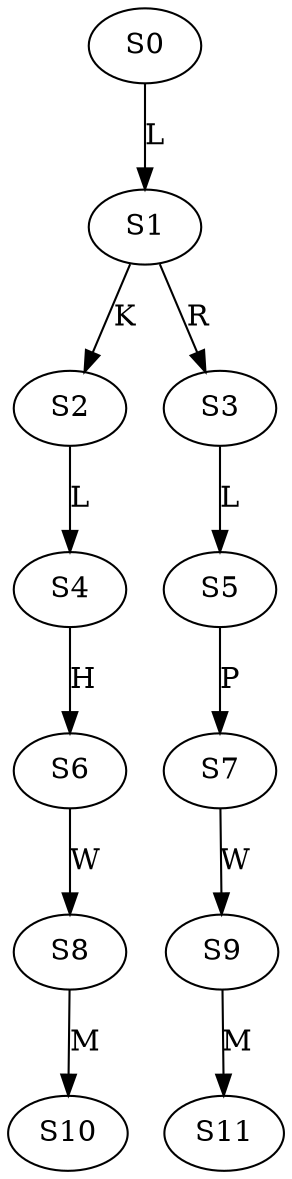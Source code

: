 strict digraph  {
	S0 -> S1 [ label = L ];
	S1 -> S2 [ label = K ];
	S1 -> S3 [ label = R ];
	S2 -> S4 [ label = L ];
	S3 -> S5 [ label = L ];
	S4 -> S6 [ label = H ];
	S5 -> S7 [ label = P ];
	S6 -> S8 [ label = W ];
	S7 -> S9 [ label = W ];
	S8 -> S10 [ label = M ];
	S9 -> S11 [ label = M ];
}
